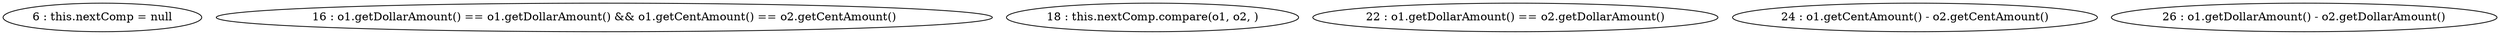 digraph G {
"6 : this.nextComp = null"
"16 : o1.getDollarAmount() == o1.getDollarAmount() && o1.getCentAmount() == o2.getCentAmount()"
"18 : this.nextComp.compare(o1, o2, )"
"22 : o1.getDollarAmount() == o2.getDollarAmount()"
"24 : o1.getCentAmount() - o2.getCentAmount()"
"26 : o1.getDollarAmount() - o2.getDollarAmount()"
}